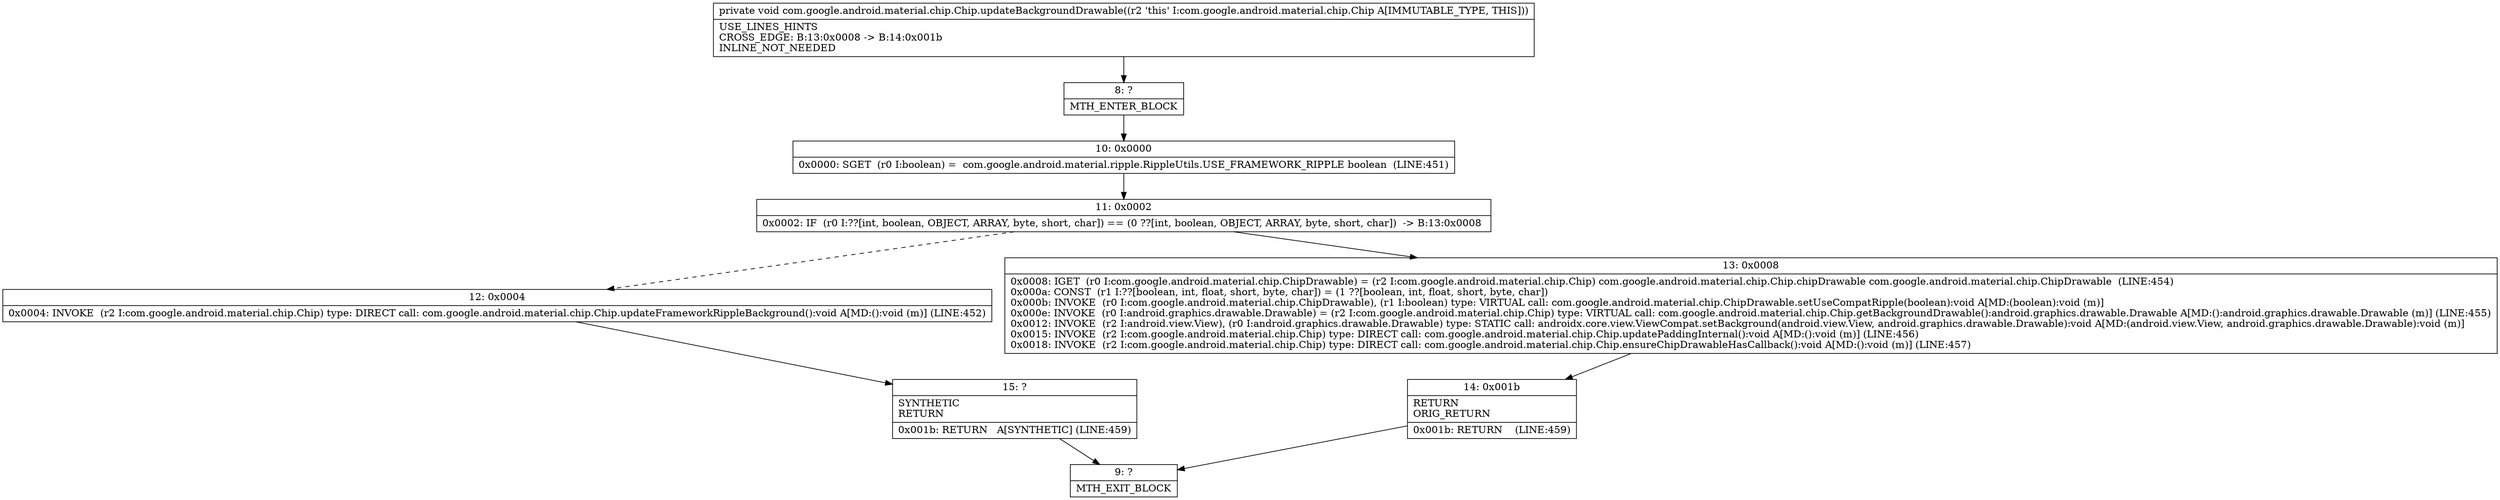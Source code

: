 digraph "CFG forcom.google.android.material.chip.Chip.updateBackgroundDrawable()V" {
Node_8 [shape=record,label="{8\:\ ?|MTH_ENTER_BLOCK\l}"];
Node_10 [shape=record,label="{10\:\ 0x0000|0x0000: SGET  (r0 I:boolean) =  com.google.android.material.ripple.RippleUtils.USE_FRAMEWORK_RIPPLE boolean  (LINE:451)\l}"];
Node_11 [shape=record,label="{11\:\ 0x0002|0x0002: IF  (r0 I:??[int, boolean, OBJECT, ARRAY, byte, short, char]) == (0 ??[int, boolean, OBJECT, ARRAY, byte, short, char])  \-\> B:13:0x0008 \l}"];
Node_12 [shape=record,label="{12\:\ 0x0004|0x0004: INVOKE  (r2 I:com.google.android.material.chip.Chip) type: DIRECT call: com.google.android.material.chip.Chip.updateFrameworkRippleBackground():void A[MD:():void (m)] (LINE:452)\l}"];
Node_15 [shape=record,label="{15\:\ ?|SYNTHETIC\lRETURN\l|0x001b: RETURN   A[SYNTHETIC] (LINE:459)\l}"];
Node_9 [shape=record,label="{9\:\ ?|MTH_EXIT_BLOCK\l}"];
Node_13 [shape=record,label="{13\:\ 0x0008|0x0008: IGET  (r0 I:com.google.android.material.chip.ChipDrawable) = (r2 I:com.google.android.material.chip.Chip) com.google.android.material.chip.Chip.chipDrawable com.google.android.material.chip.ChipDrawable  (LINE:454)\l0x000a: CONST  (r1 I:??[boolean, int, float, short, byte, char]) = (1 ??[boolean, int, float, short, byte, char]) \l0x000b: INVOKE  (r0 I:com.google.android.material.chip.ChipDrawable), (r1 I:boolean) type: VIRTUAL call: com.google.android.material.chip.ChipDrawable.setUseCompatRipple(boolean):void A[MD:(boolean):void (m)]\l0x000e: INVOKE  (r0 I:android.graphics.drawable.Drawable) = (r2 I:com.google.android.material.chip.Chip) type: VIRTUAL call: com.google.android.material.chip.Chip.getBackgroundDrawable():android.graphics.drawable.Drawable A[MD:():android.graphics.drawable.Drawable (m)] (LINE:455)\l0x0012: INVOKE  (r2 I:android.view.View), (r0 I:android.graphics.drawable.Drawable) type: STATIC call: androidx.core.view.ViewCompat.setBackground(android.view.View, android.graphics.drawable.Drawable):void A[MD:(android.view.View, android.graphics.drawable.Drawable):void (m)]\l0x0015: INVOKE  (r2 I:com.google.android.material.chip.Chip) type: DIRECT call: com.google.android.material.chip.Chip.updatePaddingInternal():void A[MD:():void (m)] (LINE:456)\l0x0018: INVOKE  (r2 I:com.google.android.material.chip.Chip) type: DIRECT call: com.google.android.material.chip.Chip.ensureChipDrawableHasCallback():void A[MD:():void (m)] (LINE:457)\l}"];
Node_14 [shape=record,label="{14\:\ 0x001b|RETURN\lORIG_RETURN\l|0x001b: RETURN    (LINE:459)\l}"];
MethodNode[shape=record,label="{private void com.google.android.material.chip.Chip.updateBackgroundDrawable((r2 'this' I:com.google.android.material.chip.Chip A[IMMUTABLE_TYPE, THIS]))  | USE_LINES_HINTS\lCROSS_EDGE: B:13:0x0008 \-\> B:14:0x001b\lINLINE_NOT_NEEDED\l}"];
MethodNode -> Node_8;Node_8 -> Node_10;
Node_10 -> Node_11;
Node_11 -> Node_12[style=dashed];
Node_11 -> Node_13;
Node_12 -> Node_15;
Node_15 -> Node_9;
Node_13 -> Node_14;
Node_14 -> Node_9;
}

